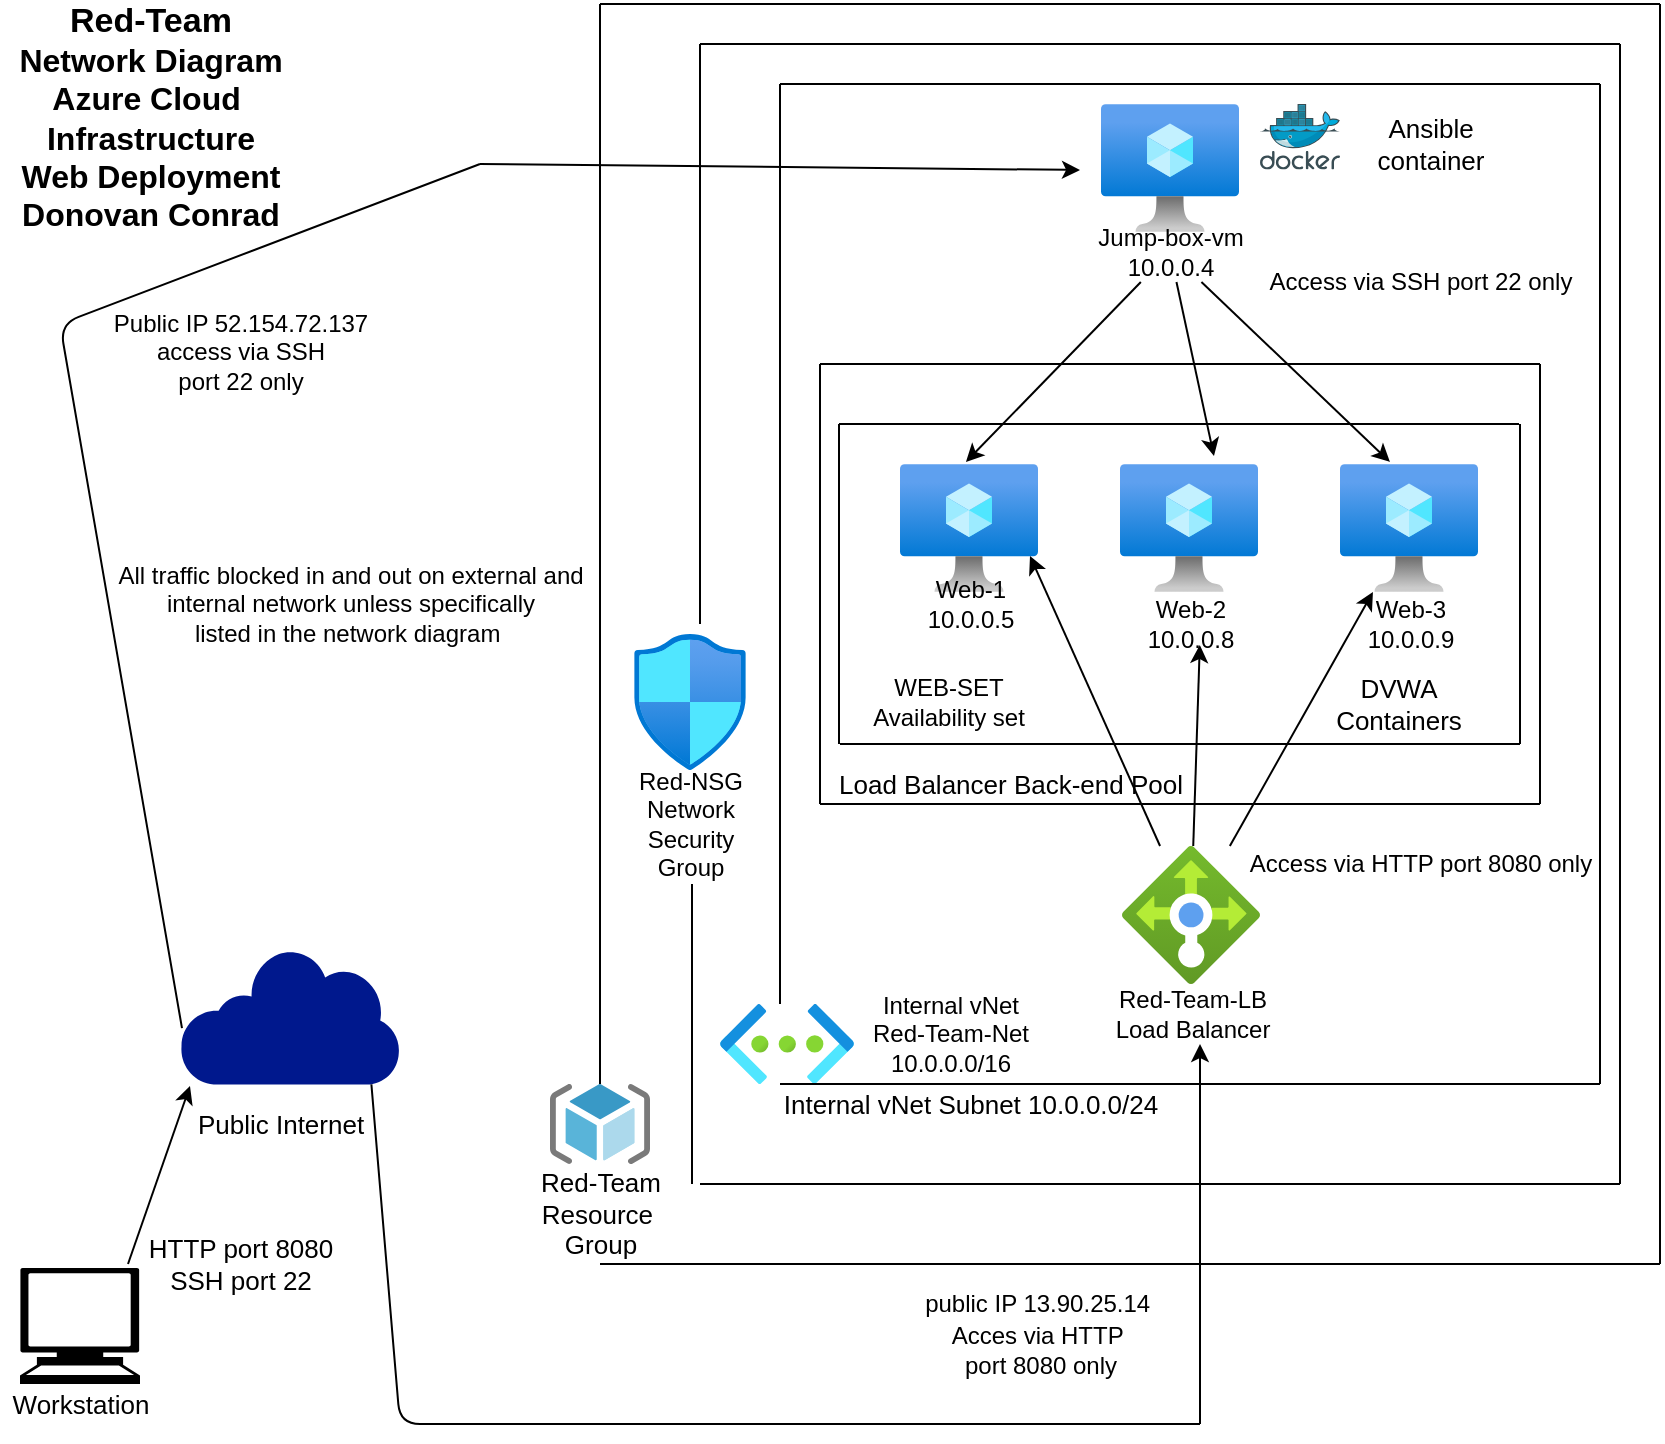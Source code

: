 <mxfile version="13.9.2" type="google"><diagram id="zQIhqVB-w5W11-nqAka2" name="Page-1"><mxGraphModel dx="1422" dy="762" grid="1" gridSize="10" guides="1" tooltips="1" connect="1" arrows="1" fold="1" page="1" pageScale="1" pageWidth="850" pageHeight="1100" math="0" shadow="0"><root><mxCell id="0"/><mxCell id="1" parent="0"/><mxCell id="1DL_xK4Nz2h6n6z1T7p7-1" value="" style="aspect=fixed;html=1;points=[];align=center;image;fontSize=12;image=img/lib/azure2/compute/Virtual_Machine.svg;" parent="1" vertex="1"><mxGeometry x="550.5" y="60" width="69" height="64" as="geometry"/></mxCell><mxCell id="1DL_xK4Nz2h6n6z1T7p7-2" value="" style="aspect=fixed;html=1;points=[];align=center;image;fontSize=12;image=img/lib/azure2/compute/Virtual_Machine.svg;" parent="1" vertex="1"><mxGeometry x="450" y="240" width="69" height="64" as="geometry"/></mxCell><mxCell id="1DL_xK4Nz2h6n6z1T7p7-3" value="" style="aspect=fixed;html=1;points=[];align=center;image;fontSize=12;image=img/lib/azure2/compute/Virtual_Machine.svg;" parent="1" vertex="1"><mxGeometry x="670" y="240" width="69" height="64" as="geometry"/></mxCell><mxCell id="1DL_xK4Nz2h6n6z1T7p7-4" value="" style="aspect=fixed;html=1;points=[];align=center;image;fontSize=12;image=img/lib/azure2/compute/Virtual_Machine.svg;" parent="1" vertex="1"><mxGeometry x="560" y="240" width="69" height="64" as="geometry"/></mxCell><mxCell id="1DL_xK4Nz2h6n6z1T7p7-103" style="edgeStyle=none;rounded=0;orthogonalLoop=1;jettySize=auto;html=1;entryX=0.942;entryY=0.719;entryDx=0;entryDy=0;entryPerimeter=0;" parent="1" source="1DL_xK4Nz2h6n6z1T7p7-6" target="1DL_xK4Nz2h6n6z1T7p7-2" edge="1"><mxGeometry relative="1" as="geometry"/></mxCell><mxCell id="1DL_xK4Nz2h6n6z1T7p7-104" style="edgeStyle=none;rounded=0;orthogonalLoop=1;jettySize=auto;html=1;entryX=0.59;entryY=0.85;entryDx=0;entryDy=0;entryPerimeter=0;" parent="1" source="1DL_xK4Nz2h6n6z1T7p7-6" target="1DL_xK4Nz2h6n6z1T7p7-14" edge="1"><mxGeometry relative="1" as="geometry"/></mxCell><mxCell id="1DL_xK4Nz2h6n6z1T7p7-105" style="edgeStyle=none;rounded=0;orthogonalLoop=1;jettySize=auto;html=1;" parent="1" source="1DL_xK4Nz2h6n6z1T7p7-6" target="1DL_xK4Nz2h6n6z1T7p7-3" edge="1"><mxGeometry relative="1" as="geometry"/></mxCell><mxCell id="1DL_xK4Nz2h6n6z1T7p7-6" value="" style="aspect=fixed;html=1;points=[];align=center;image;fontSize=12;image=img/lib/azure2/networking/Load_Balancers.svg;" parent="1" vertex="1"><mxGeometry x="561" y="431" width="69" height="69" as="geometry"/></mxCell><mxCell id="1DL_xK4Nz2h6n6z1T7p7-7" value="" style="aspect=fixed;html=1;points=[];align=center;image;fontSize=12;image=img/lib/azure2/networking/Network_Security_Groups.svg;" parent="1" vertex="1"><mxGeometry x="317" y="325" width="56.0" height="68" as="geometry"/></mxCell><mxCell id="1DL_xK4Nz2h6n6z1T7p7-10" value="" style="aspect=fixed;html=1;points=[];align=center;image;fontSize=12;image=img/lib/azure2/networking/Virtual_Networks.svg;" parent="1" vertex="1"><mxGeometry x="360" y="510" width="67" height="40" as="geometry"/></mxCell><mxCell id="1DL_xK4Nz2h6n6z1T7p7-107" style="edgeStyle=none;rounded=0;orthogonalLoop=1;jettySize=auto;html=1;entryX=0.478;entryY=-0.016;entryDx=0;entryDy=0;entryPerimeter=0;" parent="1" source="1DL_xK4Nz2h6n6z1T7p7-12" target="1DL_xK4Nz2h6n6z1T7p7-2" edge="1"><mxGeometry relative="1" as="geometry"/></mxCell><mxCell id="1DL_xK4Nz2h6n6z1T7p7-108" style="edgeStyle=none;rounded=0;orthogonalLoop=1;jettySize=auto;html=1;entryX=0.681;entryY=-0.062;entryDx=0;entryDy=0;entryPerimeter=0;" parent="1" source="1DL_xK4Nz2h6n6z1T7p7-12" target="1DL_xK4Nz2h6n6z1T7p7-4" edge="1"><mxGeometry relative="1" as="geometry"/></mxCell><mxCell id="1DL_xK4Nz2h6n6z1T7p7-109" style="edgeStyle=none;rounded=0;orthogonalLoop=1;jettySize=auto;html=1;entryX=0.362;entryY=-0.016;entryDx=0;entryDy=0;entryPerimeter=0;" parent="1" source="1DL_xK4Nz2h6n6z1T7p7-12" target="1DL_xK4Nz2h6n6z1T7p7-3" edge="1"><mxGeometry relative="1" as="geometry"/></mxCell><mxCell id="1DL_xK4Nz2h6n6z1T7p7-12" value="Jump-box-vm&lt;br&gt;10.0.0.4" style="text;html=1;resizable=0;autosize=1;align=center;verticalAlign=middle;points=[];fillColor=none;strokeColor=none;rounded=0;" parent="1" vertex="1"><mxGeometry x="540" y="119" width="90" height="30" as="geometry"/></mxCell><mxCell id="1DL_xK4Nz2h6n6z1T7p7-13" value="Web-1&lt;br&gt;10.0.0.5" style="text;html=1;resizable=0;autosize=1;align=center;verticalAlign=middle;points=[];fillColor=none;strokeColor=none;rounded=0;" parent="1" vertex="1"><mxGeometry x="454.5" y="295" width="60" height="30" as="geometry"/></mxCell><mxCell id="1DL_xK4Nz2h6n6z1T7p7-14" value="Web-2&lt;br&gt;10.0.0.8" style="text;html=1;resizable=0;autosize=1;align=center;verticalAlign=middle;points=[];fillColor=none;strokeColor=none;rounded=0;" parent="1" vertex="1"><mxGeometry x="564.5" y="305" width="60" height="30" as="geometry"/></mxCell><mxCell id="1DL_xK4Nz2h6n6z1T7p7-15" value="Web-3&lt;br&gt;10.0.0.9" style="text;html=1;resizable=0;autosize=1;align=center;verticalAlign=middle;points=[];fillColor=none;strokeColor=none;rounded=0;" parent="1" vertex="1"><mxGeometry x="674.5" y="305" width="60" height="30" as="geometry"/></mxCell><mxCell id="1DL_xK4Nz2h6n6z1T7p7-16" value="Red-Team-LB&lt;br&gt;Load Balancer" style="text;html=1;resizable=0;autosize=1;align=center;verticalAlign=middle;points=[];fillColor=none;strokeColor=none;rounded=0;" parent="1" vertex="1"><mxGeometry x="550.5" y="500" width="90" height="30" as="geometry"/></mxCell><mxCell id="1DL_xK4Nz2h6n6z1T7p7-106" value="Access via HTTP port 8080 only" style="text;html=1;resizable=0;autosize=1;align=center;verticalAlign=middle;points=[];fillColor=none;strokeColor=none;rounded=0;" parent="1" vertex="1"><mxGeometry x="614.5" y="430" width="190" height="20" as="geometry"/></mxCell><mxCell id="1DL_xK4Nz2h6n6z1T7p7-110" value="Access via SSH port 22 only" style="text;html=1;resizable=0;autosize=1;align=center;verticalAlign=middle;points=[];fillColor=none;strokeColor=none;rounded=0;" parent="1" vertex="1"><mxGeometry x="624.5" y="139" width="170" height="20" as="geometry"/></mxCell><mxCell id="1DL_xK4Nz2h6n6z1T7p7-17" value="Red-NSG&lt;br&gt;Network&lt;br&gt;Security&lt;br&gt;Group" style="text;html=1;resizable=0;autosize=1;align=center;verticalAlign=middle;points=[];fillColor=none;strokeColor=none;rounded=0;" parent="1" vertex="1"><mxGeometry x="310" y="390" width="70" height="60" as="geometry"/></mxCell><mxCell id="r9UZw7GilOjaZK9lba4t-3" value="" style="endArrow=none;html=1;" parent="1" edge="1"><mxGeometry width="50" height="50" relative="1" as="geometry"><mxPoint x="350" y="30" as="sourcePoint"/><mxPoint x="810" y="30" as="targetPoint"/></mxGeometry></mxCell><mxCell id="r9UZw7GilOjaZK9lba4t-4" value="" style="endArrow=none;html=1;" parent="1" edge="1"><mxGeometry width="50" height="50" relative="1" as="geometry"><mxPoint x="810" y="600" as="sourcePoint"/><mxPoint x="810" y="30" as="targetPoint"/></mxGeometry></mxCell><mxCell id="r9UZw7GilOjaZK9lba4t-5" value="" style="endArrow=none;html=1;" parent="1" edge="1"><mxGeometry width="50" height="50" relative="1" as="geometry"><mxPoint x="350" y="600" as="sourcePoint"/><mxPoint x="810" y="600" as="targetPoint"/><Array as="points"/></mxGeometry></mxCell><mxCell id="r9UZw7GilOjaZK9lba4t-8" value="" style="endArrow=none;html=1;" parent="1" edge="1"><mxGeometry width="50" height="50" relative="1" as="geometry"><mxPoint x="300" y="10" as="sourcePoint"/><mxPoint x="830" y="10" as="targetPoint"/></mxGeometry></mxCell><mxCell id="r9UZw7GilOjaZK9lba4t-9" value="" style="endArrow=none;html=1;" parent="1" edge="1"><mxGeometry width="50" height="50" relative="1" as="geometry"><mxPoint x="830" y="640" as="sourcePoint"/><mxPoint x="830" y="10" as="targetPoint"/></mxGeometry></mxCell><mxCell id="r9UZw7GilOjaZK9lba4t-10" value="" style="endArrow=none;html=1;" parent="1" edge="1"><mxGeometry width="50" height="50" relative="1" as="geometry"><mxPoint x="300" y="550" as="sourcePoint"/><mxPoint x="300" y="10" as="targetPoint"/></mxGeometry></mxCell><mxCell id="r9UZw7GilOjaZK9lba4t-11" value="" style="endArrow=none;html=1;" parent="1" edge="1"><mxGeometry width="50" height="50" relative="1" as="geometry"><mxPoint x="300" y="640" as="sourcePoint"/><mxPoint x="830" y="640" as="targetPoint"/></mxGeometry></mxCell><mxCell id="r9UZw7GilOjaZK9lba4t-13" value="" style="endArrow=classic;html=1;" parent="1" edge="1"><mxGeometry width="50" height="50" relative="1" as="geometry"><mxPoint x="600" y="720" as="sourcePoint"/><mxPoint x="600" y="530" as="targetPoint"/></mxGeometry></mxCell><mxCell id="r9UZw7GilOjaZK9lba4t-14" value="" style="endArrow=classic;html=1;" parent="1" edge="1"><mxGeometry width="50" height="50" relative="1" as="geometry"><mxPoint x="240" y="90" as="sourcePoint"/><mxPoint x="540" y="93" as="targetPoint"/></mxGeometry></mxCell><mxCell id="r9UZw7GilOjaZK9lba4t-15" value="Public IP 52.154.72.137&lt;br&gt;access via SSH &lt;br&gt;port 22 only" style="text;html=1;resizable=0;autosize=1;align=center;verticalAlign=middle;points=[];fillColor=none;strokeColor=none;rounded=0;" parent="1" vertex="1"><mxGeometry x="50" y="159" width="140" height="50" as="geometry"/></mxCell><mxCell id="r9UZw7GilOjaZK9lba4t-16" value="Ansible&lt;br&gt;container" style="text;html=1;resizable=0;autosize=1;align=center;verticalAlign=middle;points=[];fillColor=none;strokeColor=none;rounded=0;fontSize=13;" parent="1" vertex="1"><mxGeometry x="680" y="60" width="70" height="40" as="geometry"/></mxCell><mxCell id="r9UZw7GilOjaZK9lba4t-17" value="All traffic blocked in and out on external and &lt;br&gt;internal network unless specifically&lt;br&gt;listed in the network diagram&amp;nbsp;" style="text;html=1;resizable=0;autosize=1;align=center;verticalAlign=middle;points=[];fillColor=none;strokeColor=none;rounded=0;" parent="1" vertex="1"><mxGeometry x="50" y="285" width="250" height="50" as="geometry"/></mxCell><mxCell id="r9UZw7GilOjaZK9lba4t-18" value="" style="endArrow=none;html=1;" parent="1" edge="1"><mxGeometry width="50" height="50" relative="1" as="geometry"><mxPoint x="419.5" y="380" as="sourcePoint"/><mxPoint x="419.5" y="220" as="targetPoint"/></mxGeometry></mxCell><mxCell id="r9UZw7GilOjaZK9lba4t-19" value="" style="endArrow=none;html=1;" parent="1" edge="1"><mxGeometry width="50" height="50" relative="1" as="geometry"><mxPoint x="419.5" y="220" as="sourcePoint"/><mxPoint x="759.5" y="220" as="targetPoint"/></mxGeometry></mxCell><mxCell id="r9UZw7GilOjaZK9lba4t-20" value="" style="endArrow=none;html=1;" parent="1" edge="1"><mxGeometry width="50" height="50" relative="1" as="geometry"><mxPoint x="420" y="380" as="sourcePoint"/><mxPoint x="760" y="380" as="targetPoint"/></mxGeometry></mxCell><mxCell id="r9UZw7GilOjaZK9lba4t-21" value="" style="endArrow=none;html=1;" parent="1" edge="1"><mxGeometry width="50" height="50" relative="1" as="geometry"><mxPoint x="760" y="380" as="sourcePoint"/><mxPoint x="760" y="220" as="targetPoint"/></mxGeometry></mxCell><mxCell id="r9UZw7GilOjaZK9lba4t-22" value="WEB-SET&lt;br&gt;Availability set" style="text;html=1;resizable=0;autosize=1;align=center;verticalAlign=middle;points=[];fillColor=none;strokeColor=none;rounded=0;" parent="1" vertex="1"><mxGeometry x="429" y="344" width="90" height="30" as="geometry"/></mxCell><mxCell id="r9UZw7GilOjaZK9lba4t-23" value="Internal vNet&lt;br&gt;Red-Team-Net&lt;br&gt;10.0.0.0/16" style="text;html=1;resizable=0;autosize=1;align=center;verticalAlign=middle;points=[];fillColor=none;strokeColor=none;rounded=0;" parent="1" vertex="1"><mxGeometry x="429.5" y="500" width="90" height="50" as="geometry"/></mxCell><mxCell id="r9UZw7GilOjaZK9lba4t-24" value="" style="aspect=fixed;html=1;points=[];align=center;image;fontSize=12;image=img/lib/mscae/Docker.svg;" parent="1" vertex="1"><mxGeometry x="630" y="60" width="40" height="32.8" as="geometry"/></mxCell><mxCell id="r9UZw7GilOjaZK9lba4t-27" value="&lt;span style=&quot;font-size: 12px&quot;&gt;public IP 13.90.25.14&amp;nbsp;&lt;/span&gt;&lt;br style=&quot;font-size: 12px&quot;&gt;&lt;span style=&quot;font-size: 12px&quot;&gt;Acces via HTTP&amp;nbsp;&lt;/span&gt;&lt;br style=&quot;font-size: 12px&quot;&gt;&lt;span style=&quot;font-size: 12px&quot;&gt;port 8080 only&lt;/span&gt;" style="text;html=1;resizable=0;autosize=1;align=center;verticalAlign=middle;points=[];fillColor=none;strokeColor=none;rounded=0;fontSize=13;" parent="1" vertex="1"><mxGeometry x="454.5" y="650" width="130" height="50" as="geometry"/></mxCell><mxCell id="r9UZw7GilOjaZK9lba4t-28" value="" style="endArrow=none;html=1;fontSize=13;" parent="1" edge="1"><mxGeometry width="50" height="50" relative="1" as="geometry"><mxPoint x="390" y="510" as="sourcePoint"/><mxPoint x="390" y="50" as="targetPoint"/></mxGeometry></mxCell><mxCell id="r9UZw7GilOjaZK9lba4t-29" value="" style="endArrow=none;html=1;fontSize=13;" parent="1" edge="1"><mxGeometry width="50" height="50" relative="1" as="geometry"><mxPoint x="800" y="50" as="sourcePoint"/><mxPoint x="390" y="50" as="targetPoint"/></mxGeometry></mxCell><mxCell id="r9UZw7GilOjaZK9lba4t-30" value="" style="endArrow=none;html=1;fontSize=13;" parent="1" edge="1"><mxGeometry width="50" height="50" relative="1" as="geometry"><mxPoint x="800" y="550" as="sourcePoint"/><mxPoint x="800" y="50" as="targetPoint"/></mxGeometry></mxCell><mxCell id="r9UZw7GilOjaZK9lba4t-31" value="" style="endArrow=none;html=1;fontSize=13;" parent="1" edge="1"><mxGeometry width="50" height="50" relative="1" as="geometry"><mxPoint x="390" y="550" as="sourcePoint"/><mxPoint x="800" y="550" as="targetPoint"/></mxGeometry></mxCell><mxCell id="r9UZw7GilOjaZK9lba4t-34" value="" style="endArrow=none;html=1;fontSize=13;" parent="1" edge="1"><mxGeometry width="50" height="50" relative="1" as="geometry"><mxPoint x="350" y="320" as="sourcePoint"/><mxPoint x="350" y="30" as="targetPoint"/></mxGeometry></mxCell><mxCell id="r9UZw7GilOjaZK9lba4t-35" value="" style="endArrow=none;html=1;fontSize=13;" parent="1" edge="1"><mxGeometry width="50" height="50" relative="1" as="geometry"><mxPoint x="346" y="600" as="sourcePoint"/><mxPoint x="346" y="450" as="targetPoint"/></mxGeometry></mxCell><mxCell id="r9UZw7GilOjaZK9lba4t-37" value="" style="aspect=fixed;html=1;points=[];align=center;image;fontSize=12;image=img/lib/mscae/ResourceGroup.svg;" parent="1" vertex="1"><mxGeometry x="275" y="550" width="50" height="40" as="geometry"/></mxCell><mxCell id="r9UZw7GilOjaZK9lba4t-38" value="&lt;div&gt;Red-Team&lt;/div&gt;&lt;div&gt;Resource&amp;nbsp;&lt;/div&gt;&lt;div&gt;Group&lt;/div&gt;" style="text;html=1;resizable=0;autosize=1;align=center;verticalAlign=middle;points=[];fillColor=none;strokeColor=none;rounded=0;fontSize=13;" parent="1" vertex="1"><mxGeometry x="260" y="590" width="80" height="50" as="geometry"/></mxCell><mxCell id="r9UZw7GilOjaZK9lba4t-40" value="&lt;b style=&quot;font-size: 17px&quot;&gt;Red-Team&lt;br&gt;&lt;/b&gt;&lt;b&gt;&lt;font style=&quot;font-size: 16px&quot;&gt;Network Diagram&lt;br&gt;Azure Cloud&amp;nbsp;&lt;br&gt;Infrastructure&lt;br&gt;Web Deployment&lt;br&gt;Donovan Conrad&lt;br&gt;&lt;br&gt;&lt;/font&gt;&lt;/b&gt;" style="text;html=1;resizable=0;autosize=1;align=center;verticalAlign=middle;points=[];fillColor=none;strokeColor=none;rounded=0;fontSize=13;" parent="1" vertex="1"><mxGeometry y="16.4" width="150" height="120" as="geometry"/></mxCell><mxCell id="r9UZw7GilOjaZK9lba4t-42" value="" style="aspect=fixed;pointerEvents=1;shadow=0;dashed=0;html=1;strokeColor=none;labelPosition=center;verticalLabelPosition=bottom;verticalAlign=top;align=center;fillColor=#00188D;shape=mxgraph.mscae.enterprise.internet;fontSize=13;" parent="1" vertex="1"><mxGeometry x="90" y="482" width="110" height="68.2" as="geometry"/></mxCell><mxCell id="r9UZw7GilOjaZK9lba4t-43" value="Public Internet&lt;br&gt;" style="text;html=1;resizable=0;autosize=1;align=center;verticalAlign=middle;points=[];fillColor=none;strokeColor=none;rounded=0;fontSize=13;" parent="1" vertex="1"><mxGeometry x="90" y="560" width="100" height="20" as="geometry"/></mxCell><mxCell id="r9UZw7GilOjaZK9lba4t-44" value="" style="endArrow=none;html=1;fontSize=13;exitX=0.009;exitY=0.587;exitDx=0;exitDy=0;exitPerimeter=0;" parent="1" source="r9UZw7GilOjaZK9lba4t-42" edge="1"><mxGeometry width="50" height="50" relative="1" as="geometry"><mxPoint x="86" y="470" as="sourcePoint"/><mxPoint x="240" y="90" as="targetPoint"/><Array as="points"><mxPoint x="30" y="170"/></Array></mxGeometry></mxCell><mxCell id="r9UZw7GilOjaZK9lba4t-45" value="" style="endArrow=none;html=1;fontSize=13;exitX=0.87;exitY=1;exitDx=0;exitDy=0;exitPerimeter=0;" parent="1" source="r9UZw7GilOjaZK9lba4t-42" edge="1"><mxGeometry width="50" height="50" relative="1" as="geometry"><mxPoint x="390" y="370" as="sourcePoint"/><mxPoint x="600" y="720" as="targetPoint"/><Array as="points"><mxPoint x="200" y="720"/></Array></mxGeometry></mxCell><mxCell id="r9UZw7GilOjaZK9lba4t-47" value="" style="endArrow=none;html=1;fontSize=13;" parent="1" edge="1"><mxGeometry width="50" height="50" relative="1" as="geometry"><mxPoint x="410" y="190" as="sourcePoint"/><mxPoint x="770" y="190" as="targetPoint"/></mxGeometry></mxCell><mxCell id="r9UZw7GilOjaZK9lba4t-48" value="" style="endArrow=none;html=1;fontSize=13;" parent="1" edge="1"><mxGeometry width="50" height="50" relative="1" as="geometry"><mxPoint x="410" y="410" as="sourcePoint"/><mxPoint x="770" y="410" as="targetPoint"/></mxGeometry></mxCell><mxCell id="r9UZw7GilOjaZK9lba4t-49" value="" style="endArrow=none;html=1;fontSize=13;" parent="1" edge="1"><mxGeometry width="50" height="50" relative="1" as="geometry"><mxPoint x="770" y="410" as="sourcePoint"/><mxPoint x="770" y="190" as="targetPoint"/></mxGeometry></mxCell><mxCell id="r9UZw7GilOjaZK9lba4t-50" value="" style="endArrow=none;html=1;fontSize=13;" parent="1" edge="1"><mxGeometry width="50" height="50" relative="1" as="geometry"><mxPoint x="410" y="410" as="sourcePoint"/><mxPoint x="410" y="190" as="targetPoint"/></mxGeometry></mxCell><mxCell id="r9UZw7GilOjaZK9lba4t-51" value="Load Balancer Back-end Pool" style="text;html=1;resizable=0;autosize=1;align=center;verticalAlign=middle;points=[];fillColor=none;strokeColor=none;rounded=0;fontSize=13;" parent="1" vertex="1"><mxGeometry x="410" y="390" width="190" height="20" as="geometry"/></mxCell><mxCell id="r9UZw7GilOjaZK9lba4t-53" value="DVWA &lt;br&gt;Containers" style="text;html=1;resizable=0;autosize=1;align=center;verticalAlign=middle;points=[];fillColor=none;strokeColor=none;rounded=0;fontSize=13;" parent="1" vertex="1"><mxGeometry x="659" y="340" width="80" height="40" as="geometry"/></mxCell><mxCell id="r9UZw7GilOjaZK9lba4t-54" value="Internal vNet Subnet 10.0.0.0/24" style="text;html=1;resizable=0;autosize=1;align=center;verticalAlign=middle;points=[];fillColor=none;strokeColor=none;rounded=0;fontSize=13;" parent="1" vertex="1"><mxGeometry x="384.5" y="550" width="200" height="20" as="geometry"/></mxCell><mxCell id="r9UZw7GilOjaZK9lba4t-56" value="" style="shape=mxgraph.signs.tech.computer;html=1;pointerEvents=1;fillColor=#000000;strokeColor=none;verticalLabelPosition=bottom;verticalAlign=top;align=center;fontSize=13;" parent="1" vertex="1"><mxGeometry x="10" y="642" width="60" height="58" as="geometry"/></mxCell><mxCell id="r9UZw7GilOjaZK9lba4t-57" value="Workstation" style="text;html=1;resizable=0;autosize=1;align=center;verticalAlign=middle;points=[];fillColor=none;strokeColor=none;rounded=0;fontSize=13;" parent="1" vertex="1"><mxGeometry y="700" width="80" height="20" as="geometry"/></mxCell><mxCell id="r9UZw7GilOjaZK9lba4t-58" value="" style="endArrow=classic;html=1;fontSize=13;entryX=0.05;entryY=-0.45;entryDx=0;entryDy=0;entryPerimeter=0;" parent="1" target="r9UZw7GilOjaZK9lba4t-43" edge="1"><mxGeometry width="50" height="50" relative="1" as="geometry"><mxPoint x="64" y="640" as="sourcePoint"/><mxPoint x="440" y="320" as="targetPoint"/><Array as="points"/></mxGeometry></mxCell><mxCell id="r9UZw7GilOjaZK9lba4t-59" value="HTTP port 8080&lt;br&gt;SSH port 22" style="text;html=1;resizable=0;autosize=1;align=center;verticalAlign=middle;points=[];fillColor=none;strokeColor=none;rounded=0;fontSize=13;" parent="1" vertex="1"><mxGeometry x="65" y="620" width="110" height="40" as="geometry"/></mxCell></root></mxGraphModel></diagram></mxfile>